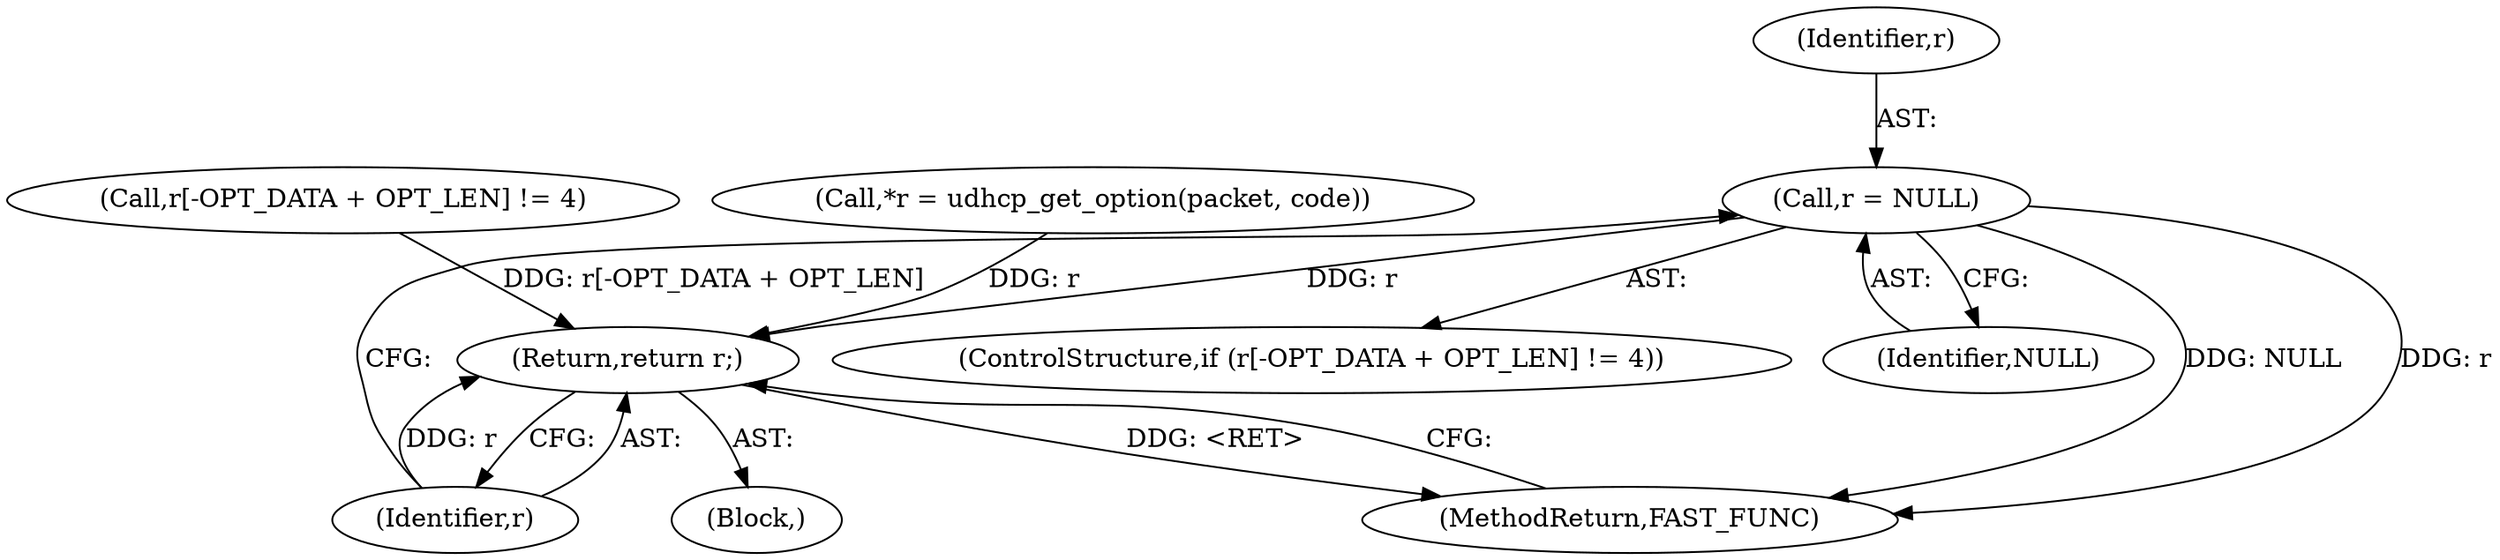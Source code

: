 digraph "0_busybox_74d9f1ba37010face4bd1449df4d60dd84450b06@pointer" {
"1000122" [label="(Call,r = NULL)"];
"1000125" [label="(Return,return r;)"];
"1000114" [label="(Call,r[-OPT_DATA + OPT_LEN] != 4)"];
"1000122" [label="(Call,r = NULL)"];
"1000103" [label="(Block,)"];
"1000113" [label="(ControlStructure,if (r[-OPT_DATA + OPT_LEN] != 4))"];
"1000124" [label="(Identifier,NULL)"];
"1000125" [label="(Return,return r;)"];
"1000123" [label="(Identifier,r)"];
"1000105" [label="(Call,*r = udhcp_get_option(packet, code))"];
"1000126" [label="(Identifier,r)"];
"1000127" [label="(MethodReturn,FAST_FUNC)"];
"1000122" -> "1000113"  [label="AST: "];
"1000122" -> "1000124"  [label="CFG: "];
"1000123" -> "1000122"  [label="AST: "];
"1000124" -> "1000122"  [label="AST: "];
"1000126" -> "1000122"  [label="CFG: "];
"1000122" -> "1000127"  [label="DDG: r"];
"1000122" -> "1000127"  [label="DDG: NULL"];
"1000122" -> "1000125"  [label="DDG: r"];
"1000125" -> "1000103"  [label="AST: "];
"1000125" -> "1000126"  [label="CFG: "];
"1000126" -> "1000125"  [label="AST: "];
"1000127" -> "1000125"  [label="CFG: "];
"1000125" -> "1000127"  [label="DDG: <RET>"];
"1000126" -> "1000125"  [label="DDG: r"];
"1000114" -> "1000125"  [label="DDG: r[-OPT_DATA + OPT_LEN]"];
"1000105" -> "1000125"  [label="DDG: r"];
}
